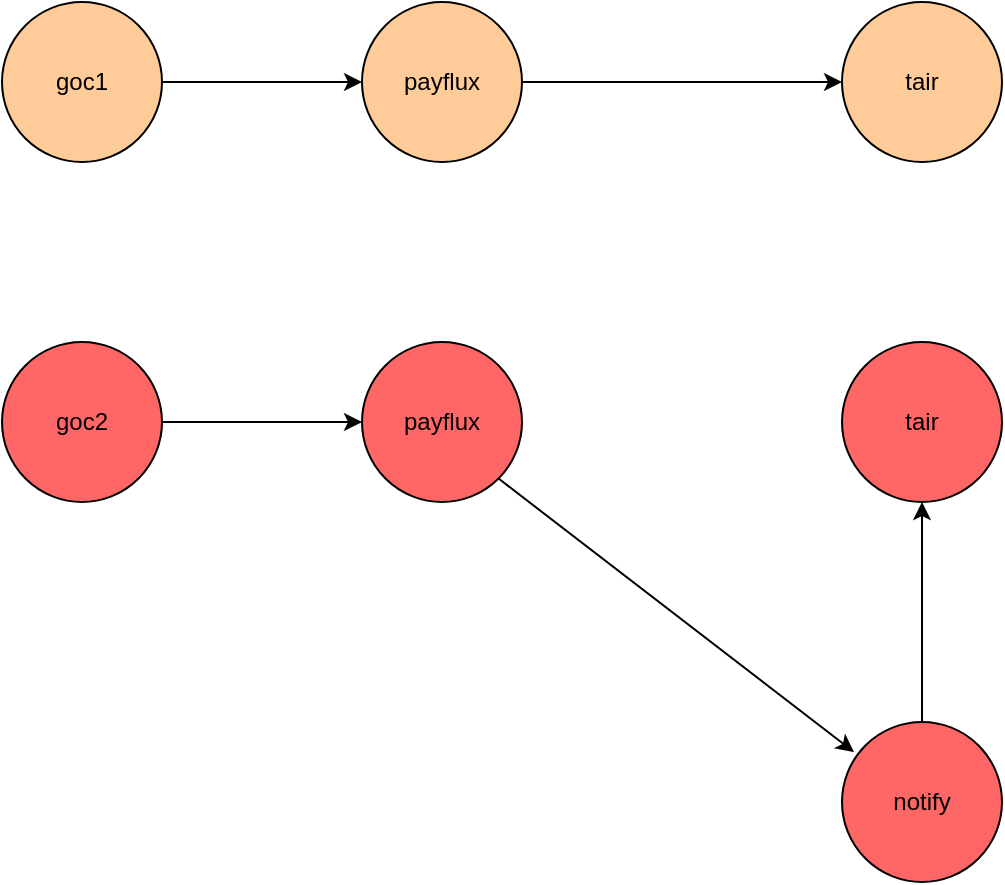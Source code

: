 <mxfile version="10.6.7" type="github"><diagram id="ANwQjMxewWGr2HuDZi53" name="Page-1"><mxGraphModel dx="567" dy="742" grid="1" gridSize="10" guides="1" tooltips="1" connect="1" arrows="1" fold="1" page="1" pageScale="1" pageWidth="827" pageHeight="1169" math="0" shadow="0"><root><mxCell id="0"/><mxCell id="1" parent="0"/><mxCell id="G2evPiM9KiH4eJT5apDn-8" style="rounded=0;orthogonalLoop=1;jettySize=auto;html=1;exitX=1;exitY=0.5;exitDx=0;exitDy=0;entryX=0;entryY=0.5;entryDx=0;entryDy=0;" edge="1" parent="1" source="G2evPiM9KiH4eJT5apDn-1" target="G2evPiM9KiH4eJT5apDn-3"><mxGeometry relative="1" as="geometry"/></mxCell><mxCell id="G2evPiM9KiH4eJT5apDn-1" value="payflux" style="ellipse;whiteSpace=wrap;html=1;aspect=fixed;fillColor=#FFCC99;" vertex="1" parent="1"><mxGeometry x="310" y="230" width="80" height="80" as="geometry"/></mxCell><mxCell id="G2evPiM9KiH4eJT5apDn-6" style="rounded=0;orthogonalLoop=1;jettySize=auto;html=1;exitX=1;exitY=1;exitDx=0;exitDy=0;entryX=0.075;entryY=0.188;entryDx=0;entryDy=0;entryPerimeter=0;fillColor=#FF6666;" edge="1" parent="1" source="G2evPiM9KiH4eJT5apDn-2" target="G2evPiM9KiH4eJT5apDn-4"><mxGeometry relative="1" as="geometry"/></mxCell><mxCell id="G2evPiM9KiH4eJT5apDn-2" value="payflux" style="ellipse;whiteSpace=wrap;html=1;aspect=fixed;fillColor=#FF6666;" vertex="1" parent="1"><mxGeometry x="310" y="400" width="80" height="80" as="geometry"/></mxCell><mxCell id="G2evPiM9KiH4eJT5apDn-3" value="tair" style="ellipse;whiteSpace=wrap;html=1;aspect=fixed;fillColor=#FFCC99;" vertex="1" parent="1"><mxGeometry x="550" y="230" width="80" height="80" as="geometry"/></mxCell><mxCell id="G2evPiM9KiH4eJT5apDn-7" style="rounded=0;orthogonalLoop=1;jettySize=auto;html=1;exitX=0.5;exitY=0;exitDx=0;exitDy=0;fillColor=#FF6666;" edge="1" parent="1" source="G2evPiM9KiH4eJT5apDn-4" target="G2evPiM9KiH4eJT5apDn-5"><mxGeometry relative="1" as="geometry"/></mxCell><mxCell id="G2evPiM9KiH4eJT5apDn-4" value="notify" style="ellipse;whiteSpace=wrap;html=1;aspect=fixed;fillColor=#FF6666;" vertex="1" parent="1"><mxGeometry x="550" y="590" width="80" height="80" as="geometry"/></mxCell><mxCell id="G2evPiM9KiH4eJT5apDn-5" value="tair" style="ellipse;whiteSpace=wrap;html=1;aspect=fixed;fillColor=#FF6666;" vertex="1" parent="1"><mxGeometry x="550" y="400" width="80" height="80" as="geometry"/></mxCell><mxCell id="G2evPiM9KiH4eJT5apDn-12" style="edgeStyle=none;rounded=0;orthogonalLoop=1;jettySize=auto;html=1;exitX=1;exitY=0.5;exitDx=0;exitDy=0;entryX=0;entryY=0.5;entryDx=0;entryDy=0;fillColor=#FF6666;" edge="1" parent="1" source="G2evPiM9KiH4eJT5apDn-9" target="G2evPiM9KiH4eJT5apDn-2"><mxGeometry relative="1" as="geometry"/></mxCell><mxCell id="G2evPiM9KiH4eJT5apDn-9" value="goc2" style="ellipse;whiteSpace=wrap;html=1;aspect=fixed;fillColor=#FF6666;" vertex="1" parent="1"><mxGeometry x="130" y="400" width="80" height="80" as="geometry"/></mxCell><mxCell id="G2evPiM9KiH4eJT5apDn-11" style="edgeStyle=none;rounded=0;orthogonalLoop=1;jettySize=auto;html=1;exitX=1;exitY=0.5;exitDx=0;exitDy=0;fillColor=#FF6666;" edge="1" parent="1" source="G2evPiM9KiH4eJT5apDn-10" target="G2evPiM9KiH4eJT5apDn-1"><mxGeometry relative="1" as="geometry"/></mxCell><mxCell id="G2evPiM9KiH4eJT5apDn-10" value="goc1" style="ellipse;whiteSpace=wrap;html=1;aspect=fixed;fillColor=#FFCC99;" vertex="1" parent="1"><mxGeometry x="130" y="230" width="80" height="80" as="geometry"/></mxCell></root></mxGraphModel></diagram></mxfile>